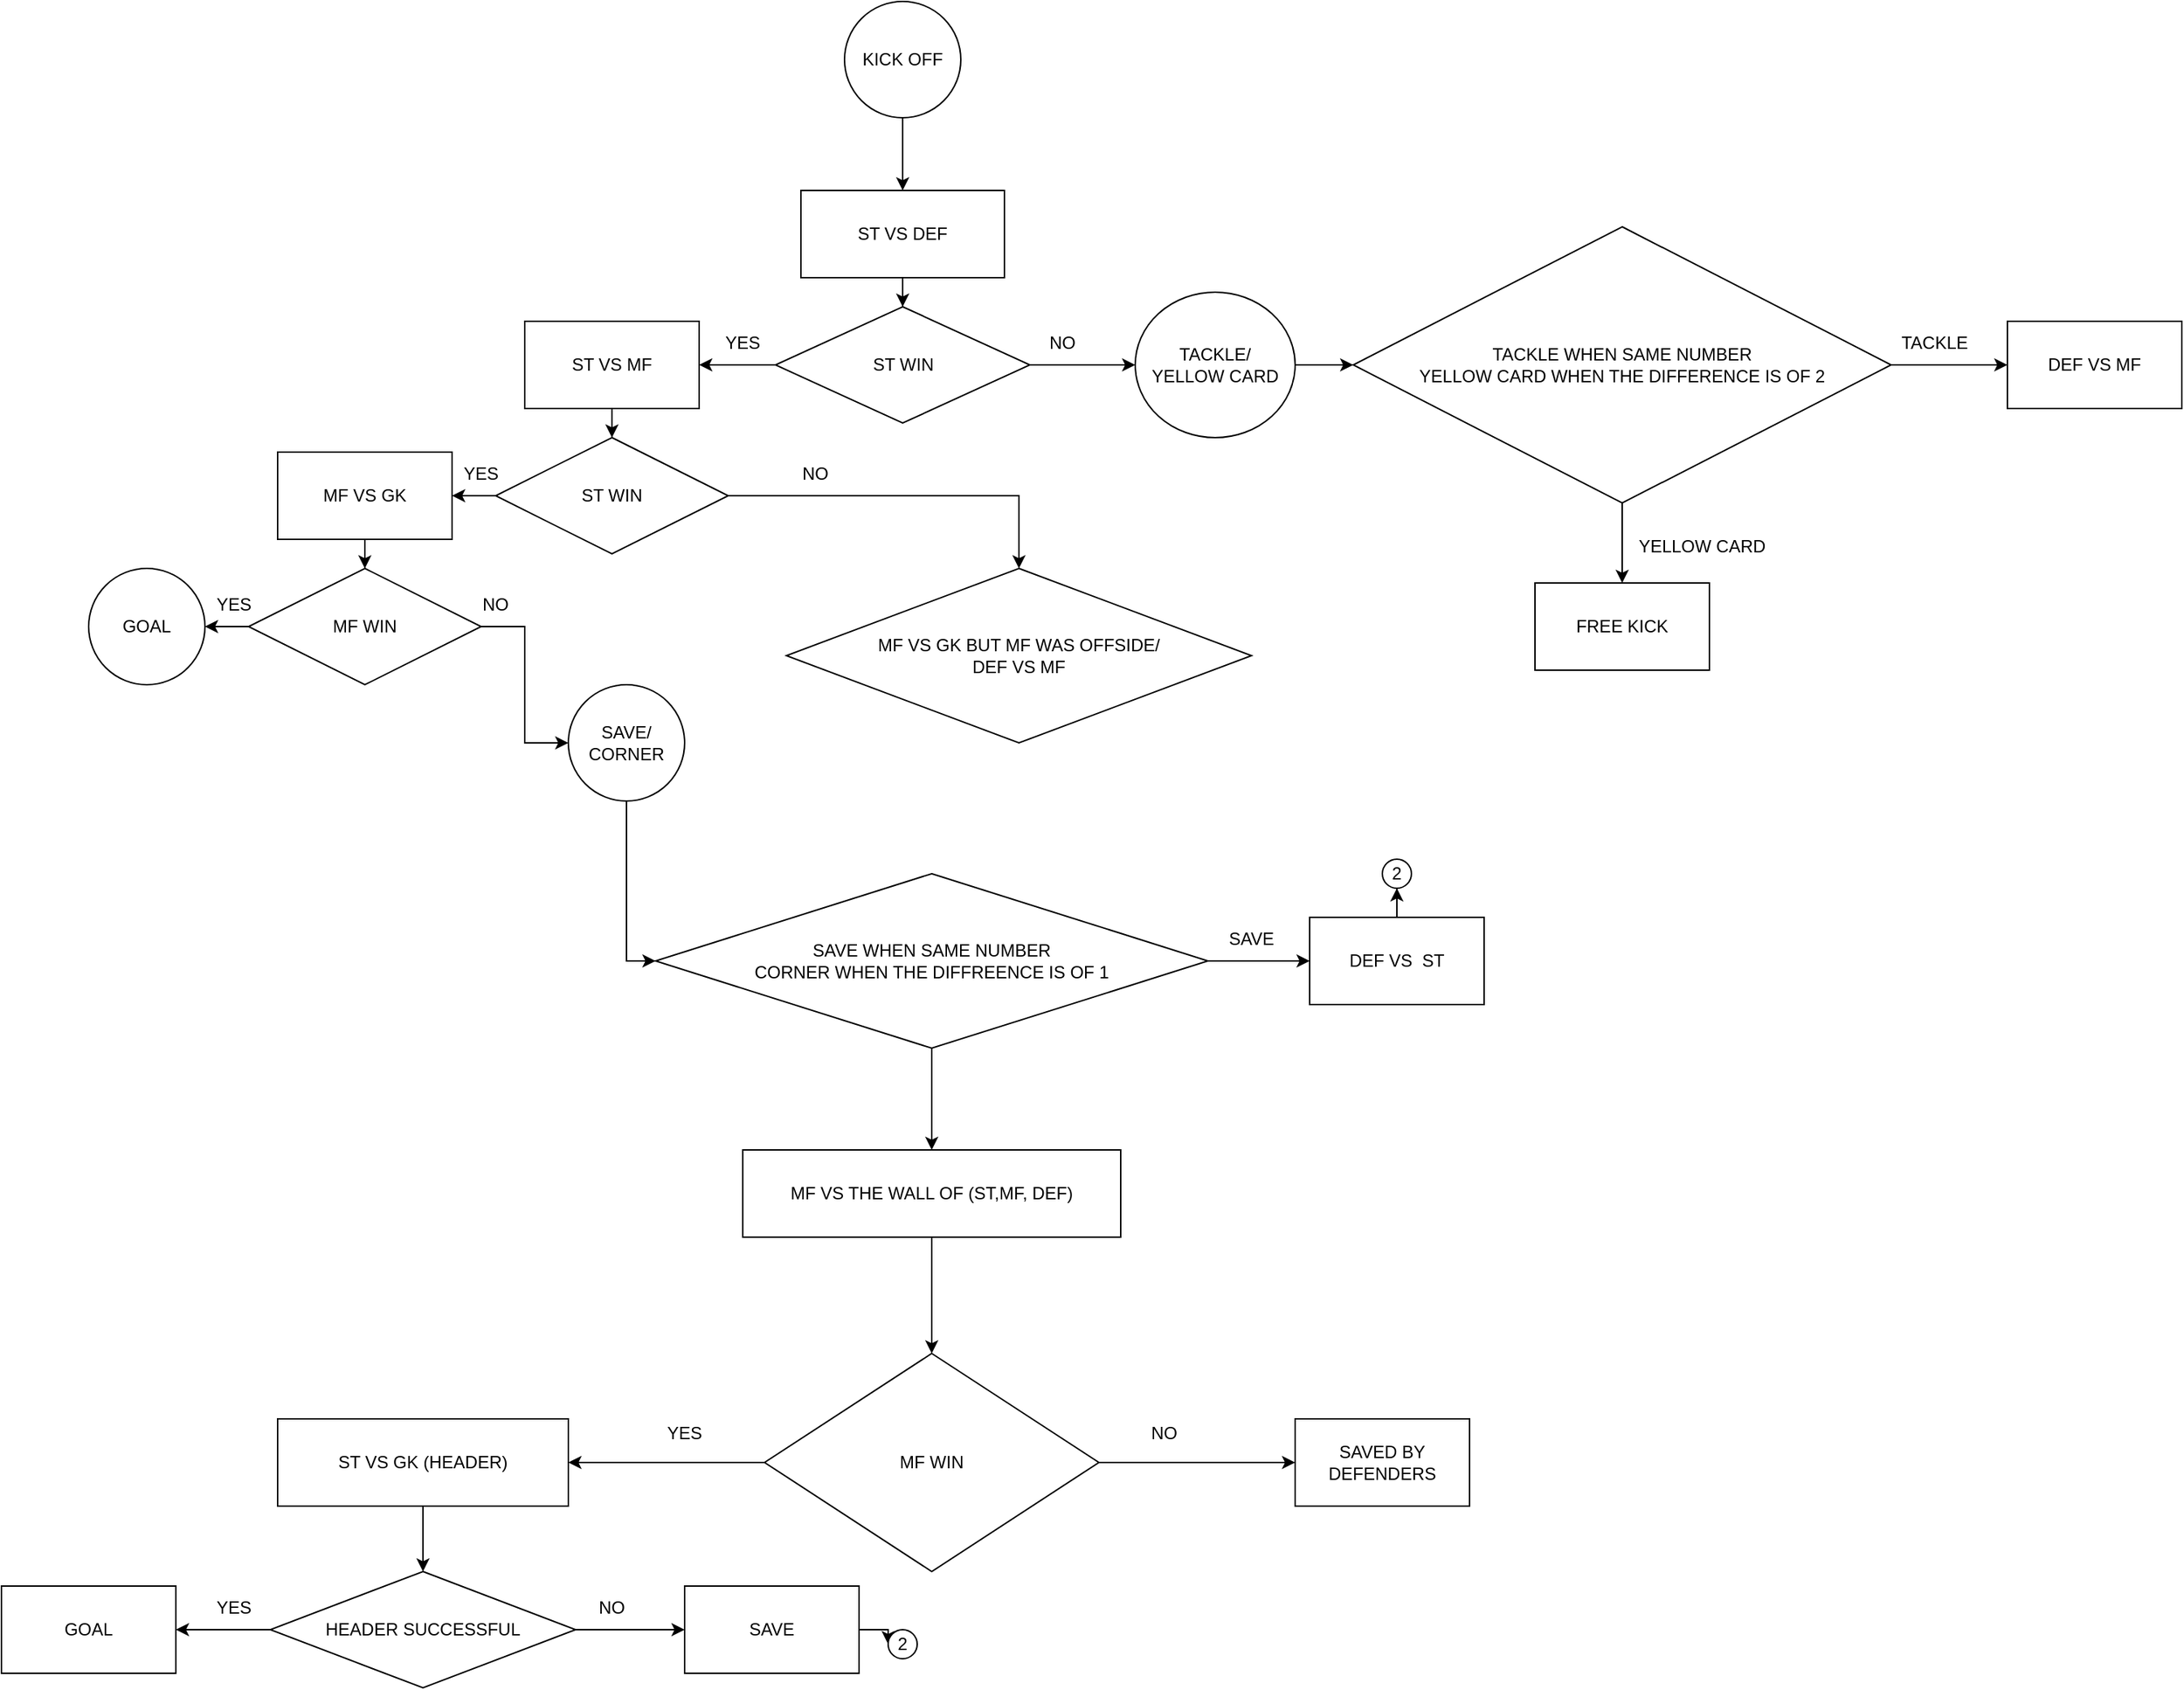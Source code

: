 <mxfile version="28.2.7">
  <diagram name="Page-1" id="8a1I8O3AFVMFCMC7S-ta">
    <mxGraphModel dx="2451" dy="1803" grid="1" gridSize="10" guides="1" tooltips="1" connect="1" arrows="1" fold="1" page="1" pageScale="1" pageWidth="850" pageHeight="1100" math="0" shadow="0">
      <root>
        <mxCell id="0" />
        <mxCell id="1" parent="0" />
        <mxCell id="05khATB_9IBrvkwJIYue-5" value="" style="edgeStyle=orthogonalEdgeStyle;rounded=0;orthogonalLoop=1;jettySize=auto;html=1;" edge="1" parent="1" source="05khATB_9IBrvkwJIYue-1" target="05khATB_9IBrvkwJIYue-4">
          <mxGeometry relative="1" as="geometry" />
        </mxCell>
        <mxCell id="05khATB_9IBrvkwJIYue-1" value="ST VS DEF" style="rounded=0;whiteSpace=wrap;html=1;" vertex="1" parent="1">
          <mxGeometry x="320" y="10" width="140" height="60" as="geometry" />
        </mxCell>
        <mxCell id="05khATB_9IBrvkwJIYue-7" value="" style="edgeStyle=orthogonalEdgeStyle;rounded=0;orthogonalLoop=1;jettySize=auto;html=1;" edge="1" parent="1" source="05khATB_9IBrvkwJIYue-4" target="05khATB_9IBrvkwJIYue-6">
          <mxGeometry relative="1" as="geometry" />
        </mxCell>
        <mxCell id="05khATB_9IBrvkwJIYue-42" value="" style="edgeStyle=orthogonalEdgeStyle;rounded=0;orthogonalLoop=1;jettySize=auto;html=1;" edge="1" parent="1" source="05khATB_9IBrvkwJIYue-4" target="05khATB_9IBrvkwJIYue-41">
          <mxGeometry relative="1" as="geometry" />
        </mxCell>
        <mxCell id="05khATB_9IBrvkwJIYue-4" value="ST WIN" style="rhombus;whiteSpace=wrap;html=1;rounded=0;" vertex="1" parent="1">
          <mxGeometry x="302.5" y="90" width="175" height="80" as="geometry" />
        </mxCell>
        <mxCell id="05khATB_9IBrvkwJIYue-13" value="" style="edgeStyle=orthogonalEdgeStyle;rounded=0;orthogonalLoop=1;jettySize=auto;html=1;" edge="1" parent="1" source="05khATB_9IBrvkwJIYue-6" target="05khATB_9IBrvkwJIYue-12">
          <mxGeometry relative="1" as="geometry" />
        </mxCell>
        <mxCell id="05khATB_9IBrvkwJIYue-6" value="ST VS MF" style="whiteSpace=wrap;html=1;rounded=0;" vertex="1" parent="1">
          <mxGeometry x="130" y="100" width="120" height="60" as="geometry" />
        </mxCell>
        <mxCell id="05khATB_9IBrvkwJIYue-8" value="YES" style="text;html=1;whiteSpace=wrap;strokeColor=none;fillColor=none;align=center;verticalAlign=middle;rounded=0;" vertex="1" parent="1">
          <mxGeometry x="250" y="100" width="60" height="30" as="geometry" />
        </mxCell>
        <mxCell id="05khATB_9IBrvkwJIYue-19" value="" style="edgeStyle=orthogonalEdgeStyle;rounded=0;orthogonalLoop=1;jettySize=auto;html=1;" edge="1" parent="1" source="05khATB_9IBrvkwJIYue-12" target="05khATB_9IBrvkwJIYue-18">
          <mxGeometry relative="1" as="geometry" />
        </mxCell>
        <mxCell id="05khATB_9IBrvkwJIYue-60" value="" style="edgeStyle=orthogonalEdgeStyle;rounded=0;orthogonalLoop=1;jettySize=auto;html=1;" edge="1" parent="1" source="05khATB_9IBrvkwJIYue-12" target="05khATB_9IBrvkwJIYue-59">
          <mxGeometry relative="1" as="geometry" />
        </mxCell>
        <mxCell id="05khATB_9IBrvkwJIYue-12" value="ST WIN" style="rhombus;whiteSpace=wrap;html=1;rounded=0;" vertex="1" parent="1">
          <mxGeometry x="110" y="180" width="160" height="80" as="geometry" />
        </mxCell>
        <mxCell id="05khATB_9IBrvkwJIYue-46" value="" style="edgeStyle=orthogonalEdgeStyle;rounded=0;orthogonalLoop=1;jettySize=auto;html=1;" edge="1" parent="1" source="05khATB_9IBrvkwJIYue-14" target="05khATB_9IBrvkwJIYue-45">
          <mxGeometry relative="1" as="geometry" />
        </mxCell>
        <mxCell id="05khATB_9IBrvkwJIYue-49" value="" style="edgeStyle=orthogonalEdgeStyle;rounded=0;orthogonalLoop=1;jettySize=auto;html=1;" edge="1" parent="1" source="05khATB_9IBrvkwJIYue-14" target="05khATB_9IBrvkwJIYue-48">
          <mxGeometry relative="1" as="geometry" />
        </mxCell>
        <mxCell id="05khATB_9IBrvkwJIYue-14" value="TACKLE WHEN SAME NUMBER&lt;div&gt;YELLOW CARD WHEN THE DIFFERENCE IS OF 2&lt;/div&gt;" style="rhombus;whiteSpace=wrap;html=1;rounded=0;" vertex="1" parent="1">
          <mxGeometry x="700" y="35" width="370" height="190" as="geometry" />
        </mxCell>
        <mxCell id="05khATB_9IBrvkwJIYue-27" value="" style="edgeStyle=orthogonalEdgeStyle;rounded=0;orthogonalLoop=1;jettySize=auto;html=1;" edge="1" parent="1" source="05khATB_9IBrvkwJIYue-18" target="05khATB_9IBrvkwJIYue-26">
          <mxGeometry relative="1" as="geometry" />
        </mxCell>
        <mxCell id="05khATB_9IBrvkwJIYue-18" value="MF VS GK" style="whiteSpace=wrap;html=1;rounded=0;" vertex="1" parent="1">
          <mxGeometry x="-40" y="190" width="120" height="60" as="geometry" />
        </mxCell>
        <mxCell id="05khATB_9IBrvkwJIYue-20" value="YES" style="text;html=1;whiteSpace=wrap;strokeColor=none;fillColor=none;align=center;verticalAlign=middle;rounded=0;" vertex="1" parent="1">
          <mxGeometry x="70" y="190" width="60" height="30" as="geometry" />
        </mxCell>
        <mxCell id="05khATB_9IBrvkwJIYue-29" value="" style="edgeStyle=orthogonalEdgeStyle;rounded=0;orthogonalLoop=1;jettySize=auto;html=1;" edge="1" parent="1" source="05khATB_9IBrvkwJIYue-26" target="05khATB_9IBrvkwJIYue-28">
          <mxGeometry relative="1" as="geometry" />
        </mxCell>
        <mxCell id="05khATB_9IBrvkwJIYue-31" value="" style="edgeStyle=orthogonalEdgeStyle;rounded=0;orthogonalLoop=1;jettySize=auto;html=1;" edge="1" parent="1" source="05khATB_9IBrvkwJIYue-26" target="05khATB_9IBrvkwJIYue-30">
          <mxGeometry relative="1" as="geometry" />
        </mxCell>
        <mxCell id="05khATB_9IBrvkwJIYue-26" value="MF WIN" style="rhombus;whiteSpace=wrap;html=1;rounded=0;" vertex="1" parent="1">
          <mxGeometry x="-60" y="270" width="160" height="80" as="geometry" />
        </mxCell>
        <mxCell id="05khATB_9IBrvkwJIYue-28" value="GOAL" style="ellipse;whiteSpace=wrap;html=1;rounded=0;" vertex="1" parent="1">
          <mxGeometry x="-170" y="270" width="80" height="80" as="geometry" />
        </mxCell>
        <mxCell id="05khATB_9IBrvkwJIYue-37" value="" style="edgeStyle=orthogonalEdgeStyle;rounded=0;orthogonalLoop=1;jettySize=auto;html=1;entryX=0;entryY=0.5;entryDx=0;entryDy=0;" edge="1" parent="1" source="05khATB_9IBrvkwJIYue-30" target="05khATB_9IBrvkwJIYue-36">
          <mxGeometry relative="1" as="geometry" />
        </mxCell>
        <mxCell id="05khATB_9IBrvkwJIYue-30" value="SAVE/&lt;div&gt;CORNER&lt;/div&gt;" style="ellipse;whiteSpace=wrap;html=1;rounded=0;" vertex="1" parent="1">
          <mxGeometry x="160" y="350" width="80" height="80" as="geometry" />
        </mxCell>
        <mxCell id="05khATB_9IBrvkwJIYue-32" value="YES" style="text;html=1;whiteSpace=wrap;strokeColor=none;fillColor=none;align=center;verticalAlign=middle;rounded=0;" vertex="1" parent="1">
          <mxGeometry x="-100" y="280" width="60" height="30" as="geometry" />
        </mxCell>
        <mxCell id="05khATB_9IBrvkwJIYue-33" value="NO" style="text;html=1;whiteSpace=wrap;strokeColor=none;fillColor=none;align=center;verticalAlign=middle;rounded=0;" vertex="1" parent="1">
          <mxGeometry x="80" y="280" width="60" height="30" as="geometry" />
        </mxCell>
        <mxCell id="05khATB_9IBrvkwJIYue-52" value="" style="edgeStyle=orthogonalEdgeStyle;rounded=0;orthogonalLoop=1;jettySize=auto;html=1;" edge="1" parent="1" source="05khATB_9IBrvkwJIYue-36" target="05khATB_9IBrvkwJIYue-51">
          <mxGeometry relative="1" as="geometry" />
        </mxCell>
        <mxCell id="05khATB_9IBrvkwJIYue-58" value="" style="edgeStyle=orthogonalEdgeStyle;rounded=0;orthogonalLoop=1;jettySize=auto;html=1;" edge="1" parent="1" source="05khATB_9IBrvkwJIYue-36" target="05khATB_9IBrvkwJIYue-57">
          <mxGeometry relative="1" as="geometry" />
        </mxCell>
        <mxCell id="05khATB_9IBrvkwJIYue-36" value="SAVE WHEN SAME NUMBER&lt;div&gt;CORNER WHEN THE DIFFREENCE IS OF 1&lt;/div&gt;" style="rhombus;whiteSpace=wrap;html=1;rounded=0;" vertex="1" parent="1">
          <mxGeometry x="220" y="480" width="380" height="120" as="geometry" />
        </mxCell>
        <mxCell id="05khATB_9IBrvkwJIYue-44" value="" style="edgeStyle=orthogonalEdgeStyle;rounded=0;orthogonalLoop=1;jettySize=auto;html=1;" edge="1" parent="1" source="05khATB_9IBrvkwJIYue-41" target="05khATB_9IBrvkwJIYue-14">
          <mxGeometry relative="1" as="geometry" />
        </mxCell>
        <mxCell id="05khATB_9IBrvkwJIYue-41" value="TACKLE/&lt;div&gt;YELLOW CARD&lt;/div&gt;" style="ellipse;whiteSpace=wrap;html=1;rounded=0;" vertex="1" parent="1">
          <mxGeometry x="550" y="80" width="110" height="100" as="geometry" />
        </mxCell>
        <mxCell id="05khATB_9IBrvkwJIYue-43" value="NO" style="text;html=1;whiteSpace=wrap;strokeColor=none;fillColor=none;align=center;verticalAlign=middle;rounded=0;" vertex="1" parent="1">
          <mxGeometry x="470" y="100" width="60" height="30" as="geometry" />
        </mxCell>
        <mxCell id="05khATB_9IBrvkwJIYue-45" value="DEF VS MF" style="whiteSpace=wrap;html=1;rounded=0;" vertex="1" parent="1">
          <mxGeometry x="1150" y="100" width="120" height="60" as="geometry" />
        </mxCell>
        <mxCell id="05khATB_9IBrvkwJIYue-47" value="TACKLE" style="text;html=1;whiteSpace=wrap;strokeColor=none;fillColor=none;align=center;verticalAlign=middle;rounded=0;" vertex="1" parent="1">
          <mxGeometry x="1070" y="100" width="60" height="30" as="geometry" />
        </mxCell>
        <mxCell id="05khATB_9IBrvkwJIYue-48" value="FREE KICK" style="whiteSpace=wrap;html=1;rounded=0;" vertex="1" parent="1">
          <mxGeometry x="825" y="280" width="120" height="60" as="geometry" />
        </mxCell>
        <mxCell id="05khATB_9IBrvkwJIYue-50" value="YELLOW CARD" style="text;html=1;whiteSpace=wrap;strokeColor=none;fillColor=none;align=center;verticalAlign=middle;rounded=0;" vertex="1" parent="1">
          <mxGeometry x="890" y="240" width="100" height="30" as="geometry" />
        </mxCell>
        <mxCell id="05khATB_9IBrvkwJIYue-82" value="" style="edgeStyle=orthogonalEdgeStyle;rounded=0;orthogonalLoop=1;jettySize=auto;html=1;" edge="1" parent="1" source="05khATB_9IBrvkwJIYue-51" target="05khATB_9IBrvkwJIYue-81">
          <mxGeometry relative="1" as="geometry" />
        </mxCell>
        <mxCell id="05khATB_9IBrvkwJIYue-51" value="DEF VS&amp;nbsp; ST" style="whiteSpace=wrap;html=1;rounded=0;" vertex="1" parent="1">
          <mxGeometry x="670" y="510" width="120" height="60" as="geometry" />
        </mxCell>
        <mxCell id="05khATB_9IBrvkwJIYue-53" value="SAVE" style="text;html=1;whiteSpace=wrap;strokeColor=none;fillColor=none;align=center;verticalAlign=middle;rounded=0;" vertex="1" parent="1">
          <mxGeometry x="600" y="510" width="60" height="30" as="geometry" />
        </mxCell>
        <mxCell id="05khATB_9IBrvkwJIYue-56" value="" style="edgeStyle=orthogonalEdgeStyle;rounded=0;orthogonalLoop=1;jettySize=auto;html=1;" edge="1" parent="1" source="05khATB_9IBrvkwJIYue-54" target="05khATB_9IBrvkwJIYue-1">
          <mxGeometry relative="1" as="geometry" />
        </mxCell>
        <mxCell id="05khATB_9IBrvkwJIYue-54" value="KICK OFF" style="ellipse;whiteSpace=wrap;html=1;rounded=0;" vertex="1" parent="1">
          <mxGeometry x="350" y="-120" width="80" height="80" as="geometry" />
        </mxCell>
        <mxCell id="05khATB_9IBrvkwJIYue-63" value="" style="edgeStyle=orthogonalEdgeStyle;rounded=0;orthogonalLoop=1;jettySize=auto;html=1;" edge="1" parent="1" source="05khATB_9IBrvkwJIYue-57" target="05khATB_9IBrvkwJIYue-62">
          <mxGeometry relative="1" as="geometry" />
        </mxCell>
        <mxCell id="05khATB_9IBrvkwJIYue-57" value="MF VS THE WALL OF (ST,MF, DEF)" style="whiteSpace=wrap;html=1;rounded=0;" vertex="1" parent="1">
          <mxGeometry x="280" y="670" width="260" height="60" as="geometry" />
        </mxCell>
        <mxCell id="05khATB_9IBrvkwJIYue-59" value="MF VS GK BUT MF WAS OFFSIDE/&lt;div&gt;DEF VS MF&lt;/div&gt;" style="rhombus;whiteSpace=wrap;html=1;rounded=0;" vertex="1" parent="1">
          <mxGeometry x="310" y="270" width="320" height="120" as="geometry" />
        </mxCell>
        <mxCell id="05khATB_9IBrvkwJIYue-61" value="NO" style="text;html=1;whiteSpace=wrap;strokeColor=none;fillColor=none;align=center;verticalAlign=middle;rounded=0;" vertex="1" parent="1">
          <mxGeometry x="300" y="190" width="60" height="30" as="geometry" />
        </mxCell>
        <mxCell id="05khATB_9IBrvkwJIYue-65" value="" style="edgeStyle=orthogonalEdgeStyle;rounded=0;orthogonalLoop=1;jettySize=auto;html=1;" edge="1" parent="1" source="05khATB_9IBrvkwJIYue-62" target="05khATB_9IBrvkwJIYue-64">
          <mxGeometry relative="1" as="geometry" />
        </mxCell>
        <mxCell id="05khATB_9IBrvkwJIYue-68" value="" style="edgeStyle=orthogonalEdgeStyle;rounded=0;orthogonalLoop=1;jettySize=auto;html=1;" edge="1" parent="1" source="05khATB_9IBrvkwJIYue-62" target="05khATB_9IBrvkwJIYue-67">
          <mxGeometry relative="1" as="geometry" />
        </mxCell>
        <mxCell id="05khATB_9IBrvkwJIYue-62" value="MF WIN" style="rhombus;whiteSpace=wrap;html=1;rounded=0;" vertex="1" parent="1">
          <mxGeometry x="295" y="810" width="230" height="150" as="geometry" />
        </mxCell>
        <mxCell id="05khATB_9IBrvkwJIYue-71" value="" style="edgeStyle=orthogonalEdgeStyle;rounded=0;orthogonalLoop=1;jettySize=auto;html=1;" edge="1" parent="1" source="05khATB_9IBrvkwJIYue-64" target="05khATB_9IBrvkwJIYue-70">
          <mxGeometry relative="1" as="geometry" />
        </mxCell>
        <mxCell id="05khATB_9IBrvkwJIYue-64" value="ST VS GK (HEADER)" style="whiteSpace=wrap;html=1;rounded=0;" vertex="1" parent="1">
          <mxGeometry x="-40" y="855" width="200" height="60" as="geometry" />
        </mxCell>
        <mxCell id="05khATB_9IBrvkwJIYue-66" value="YES" style="text;html=1;whiteSpace=wrap;strokeColor=none;fillColor=none;align=center;verticalAlign=middle;rounded=0;" vertex="1" parent="1">
          <mxGeometry x="210" y="850" width="60" height="30" as="geometry" />
        </mxCell>
        <mxCell id="05khATB_9IBrvkwJIYue-67" value="SAVED BY DEFENDERS" style="whiteSpace=wrap;html=1;rounded=0;" vertex="1" parent="1">
          <mxGeometry x="660" y="855" width="120" height="60" as="geometry" />
        </mxCell>
        <mxCell id="05khATB_9IBrvkwJIYue-69" value="NO" style="text;html=1;whiteSpace=wrap;strokeColor=none;fillColor=none;align=center;verticalAlign=middle;rounded=0;" vertex="1" parent="1">
          <mxGeometry x="540" y="850" width="60" height="30" as="geometry" />
        </mxCell>
        <mxCell id="05khATB_9IBrvkwJIYue-73" value="" style="edgeStyle=orthogonalEdgeStyle;rounded=0;orthogonalLoop=1;jettySize=auto;html=1;" edge="1" parent="1" source="05khATB_9IBrvkwJIYue-70" target="05khATB_9IBrvkwJIYue-72">
          <mxGeometry relative="1" as="geometry" />
        </mxCell>
        <mxCell id="05khATB_9IBrvkwJIYue-76" value="" style="edgeStyle=orthogonalEdgeStyle;rounded=0;orthogonalLoop=1;jettySize=auto;html=1;" edge="1" parent="1" source="05khATB_9IBrvkwJIYue-70" target="05khATB_9IBrvkwJIYue-75">
          <mxGeometry relative="1" as="geometry" />
        </mxCell>
        <mxCell id="05khATB_9IBrvkwJIYue-70" value="HEADER SUCCESSFUL" style="rhombus;whiteSpace=wrap;html=1;rounded=0;" vertex="1" parent="1">
          <mxGeometry x="-45" y="960" width="210" height="80" as="geometry" />
        </mxCell>
        <mxCell id="05khATB_9IBrvkwJIYue-72" value="GOAL" style="whiteSpace=wrap;html=1;rounded=0;" vertex="1" parent="1">
          <mxGeometry x="-230" y="970" width="120" height="60" as="geometry" />
        </mxCell>
        <mxCell id="05khATB_9IBrvkwJIYue-74" value="YES" style="text;html=1;whiteSpace=wrap;strokeColor=none;fillColor=none;align=center;verticalAlign=middle;rounded=0;" vertex="1" parent="1">
          <mxGeometry x="-100" y="970" width="60" height="30" as="geometry" />
        </mxCell>
        <mxCell id="05khATB_9IBrvkwJIYue-84" value="" style="edgeStyle=orthogonalEdgeStyle;rounded=0;orthogonalLoop=1;jettySize=auto;html=1;" edge="1" parent="1" source="05khATB_9IBrvkwJIYue-75" target="05khATB_9IBrvkwJIYue-83">
          <mxGeometry relative="1" as="geometry" />
        </mxCell>
        <mxCell id="05khATB_9IBrvkwJIYue-75" value="SAVE" style="whiteSpace=wrap;html=1;rounded=0;" vertex="1" parent="1">
          <mxGeometry x="240" y="970" width="120" height="60" as="geometry" />
        </mxCell>
        <mxCell id="05khATB_9IBrvkwJIYue-77" value="NO" style="text;html=1;whiteSpace=wrap;strokeColor=none;fillColor=none;align=center;verticalAlign=middle;rounded=0;" vertex="1" parent="1">
          <mxGeometry x="160" y="970" width="60" height="30" as="geometry" />
        </mxCell>
        <mxCell id="05khATB_9IBrvkwJIYue-81" value="2" style="ellipse;whiteSpace=wrap;html=1;rounded=0;" vertex="1" parent="1">
          <mxGeometry x="720" y="470" width="20" height="20" as="geometry" />
        </mxCell>
        <mxCell id="05khATB_9IBrvkwJIYue-83" value="2" style="ellipse;whiteSpace=wrap;html=1;rounded=0;" vertex="1" parent="1">
          <mxGeometry x="380" y="1000" width="20" height="20" as="geometry" />
        </mxCell>
      </root>
    </mxGraphModel>
  </diagram>
</mxfile>

